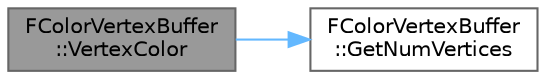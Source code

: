 digraph "FColorVertexBuffer::VertexColor"
{
 // INTERACTIVE_SVG=YES
 // LATEX_PDF_SIZE
  bgcolor="transparent";
  edge [fontname=Helvetica,fontsize=10,labelfontname=Helvetica,labelfontsize=10];
  node [fontname=Helvetica,fontsize=10,shape=box,height=0.2,width=0.4];
  rankdir="LR";
  Node1 [id="Node000001",label="FColorVertexBuffer\l::VertexColor",height=0.2,width=0.4,color="gray40", fillcolor="grey60", style="filled", fontcolor="black",tooltip=" "];
  Node1 -> Node2 [id="edge1_Node000001_Node000002",color="steelblue1",style="solid",tooltip=" "];
  Node2 [id="Node000002",label="FColorVertexBuffer\l::GetNumVertices",height=0.2,width=0.4,color="grey40", fillcolor="white", style="filled",URL="$d9/de0/classFColorVertexBuffer.html#a01ec29f6707ee6d3ad86f4ac4b0a1222",tooltip=" "];
}
